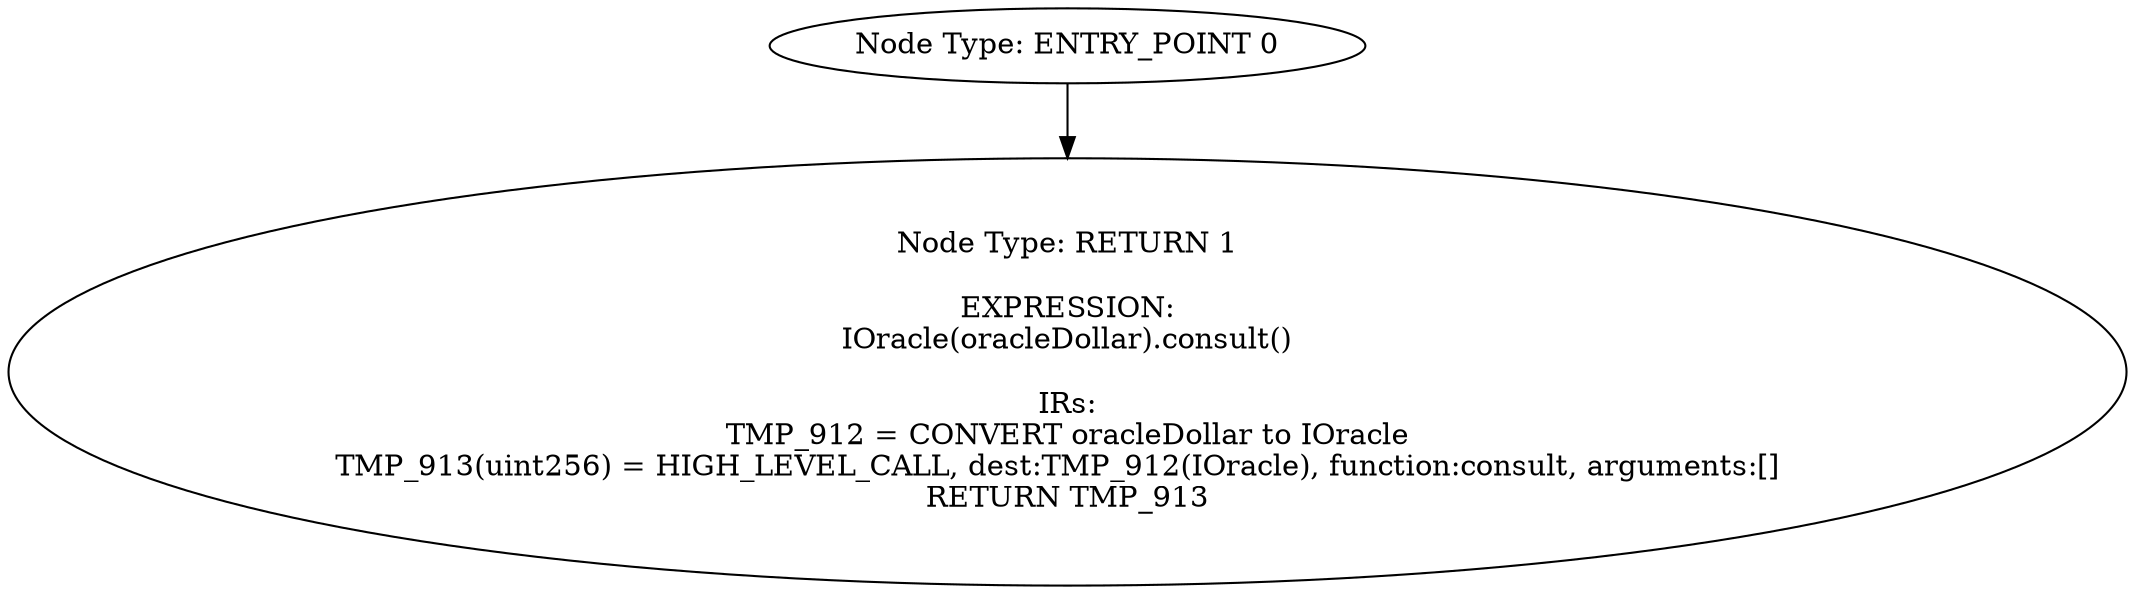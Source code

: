 digraph{
0[label="Node Type: ENTRY_POINT 0
"];
0->1;
1[label="Node Type: RETURN 1

EXPRESSION:
IOracle(oracleDollar).consult()

IRs:
TMP_912 = CONVERT oracleDollar to IOracle
TMP_913(uint256) = HIGH_LEVEL_CALL, dest:TMP_912(IOracle), function:consult, arguments:[]  
RETURN TMP_913"];
}
